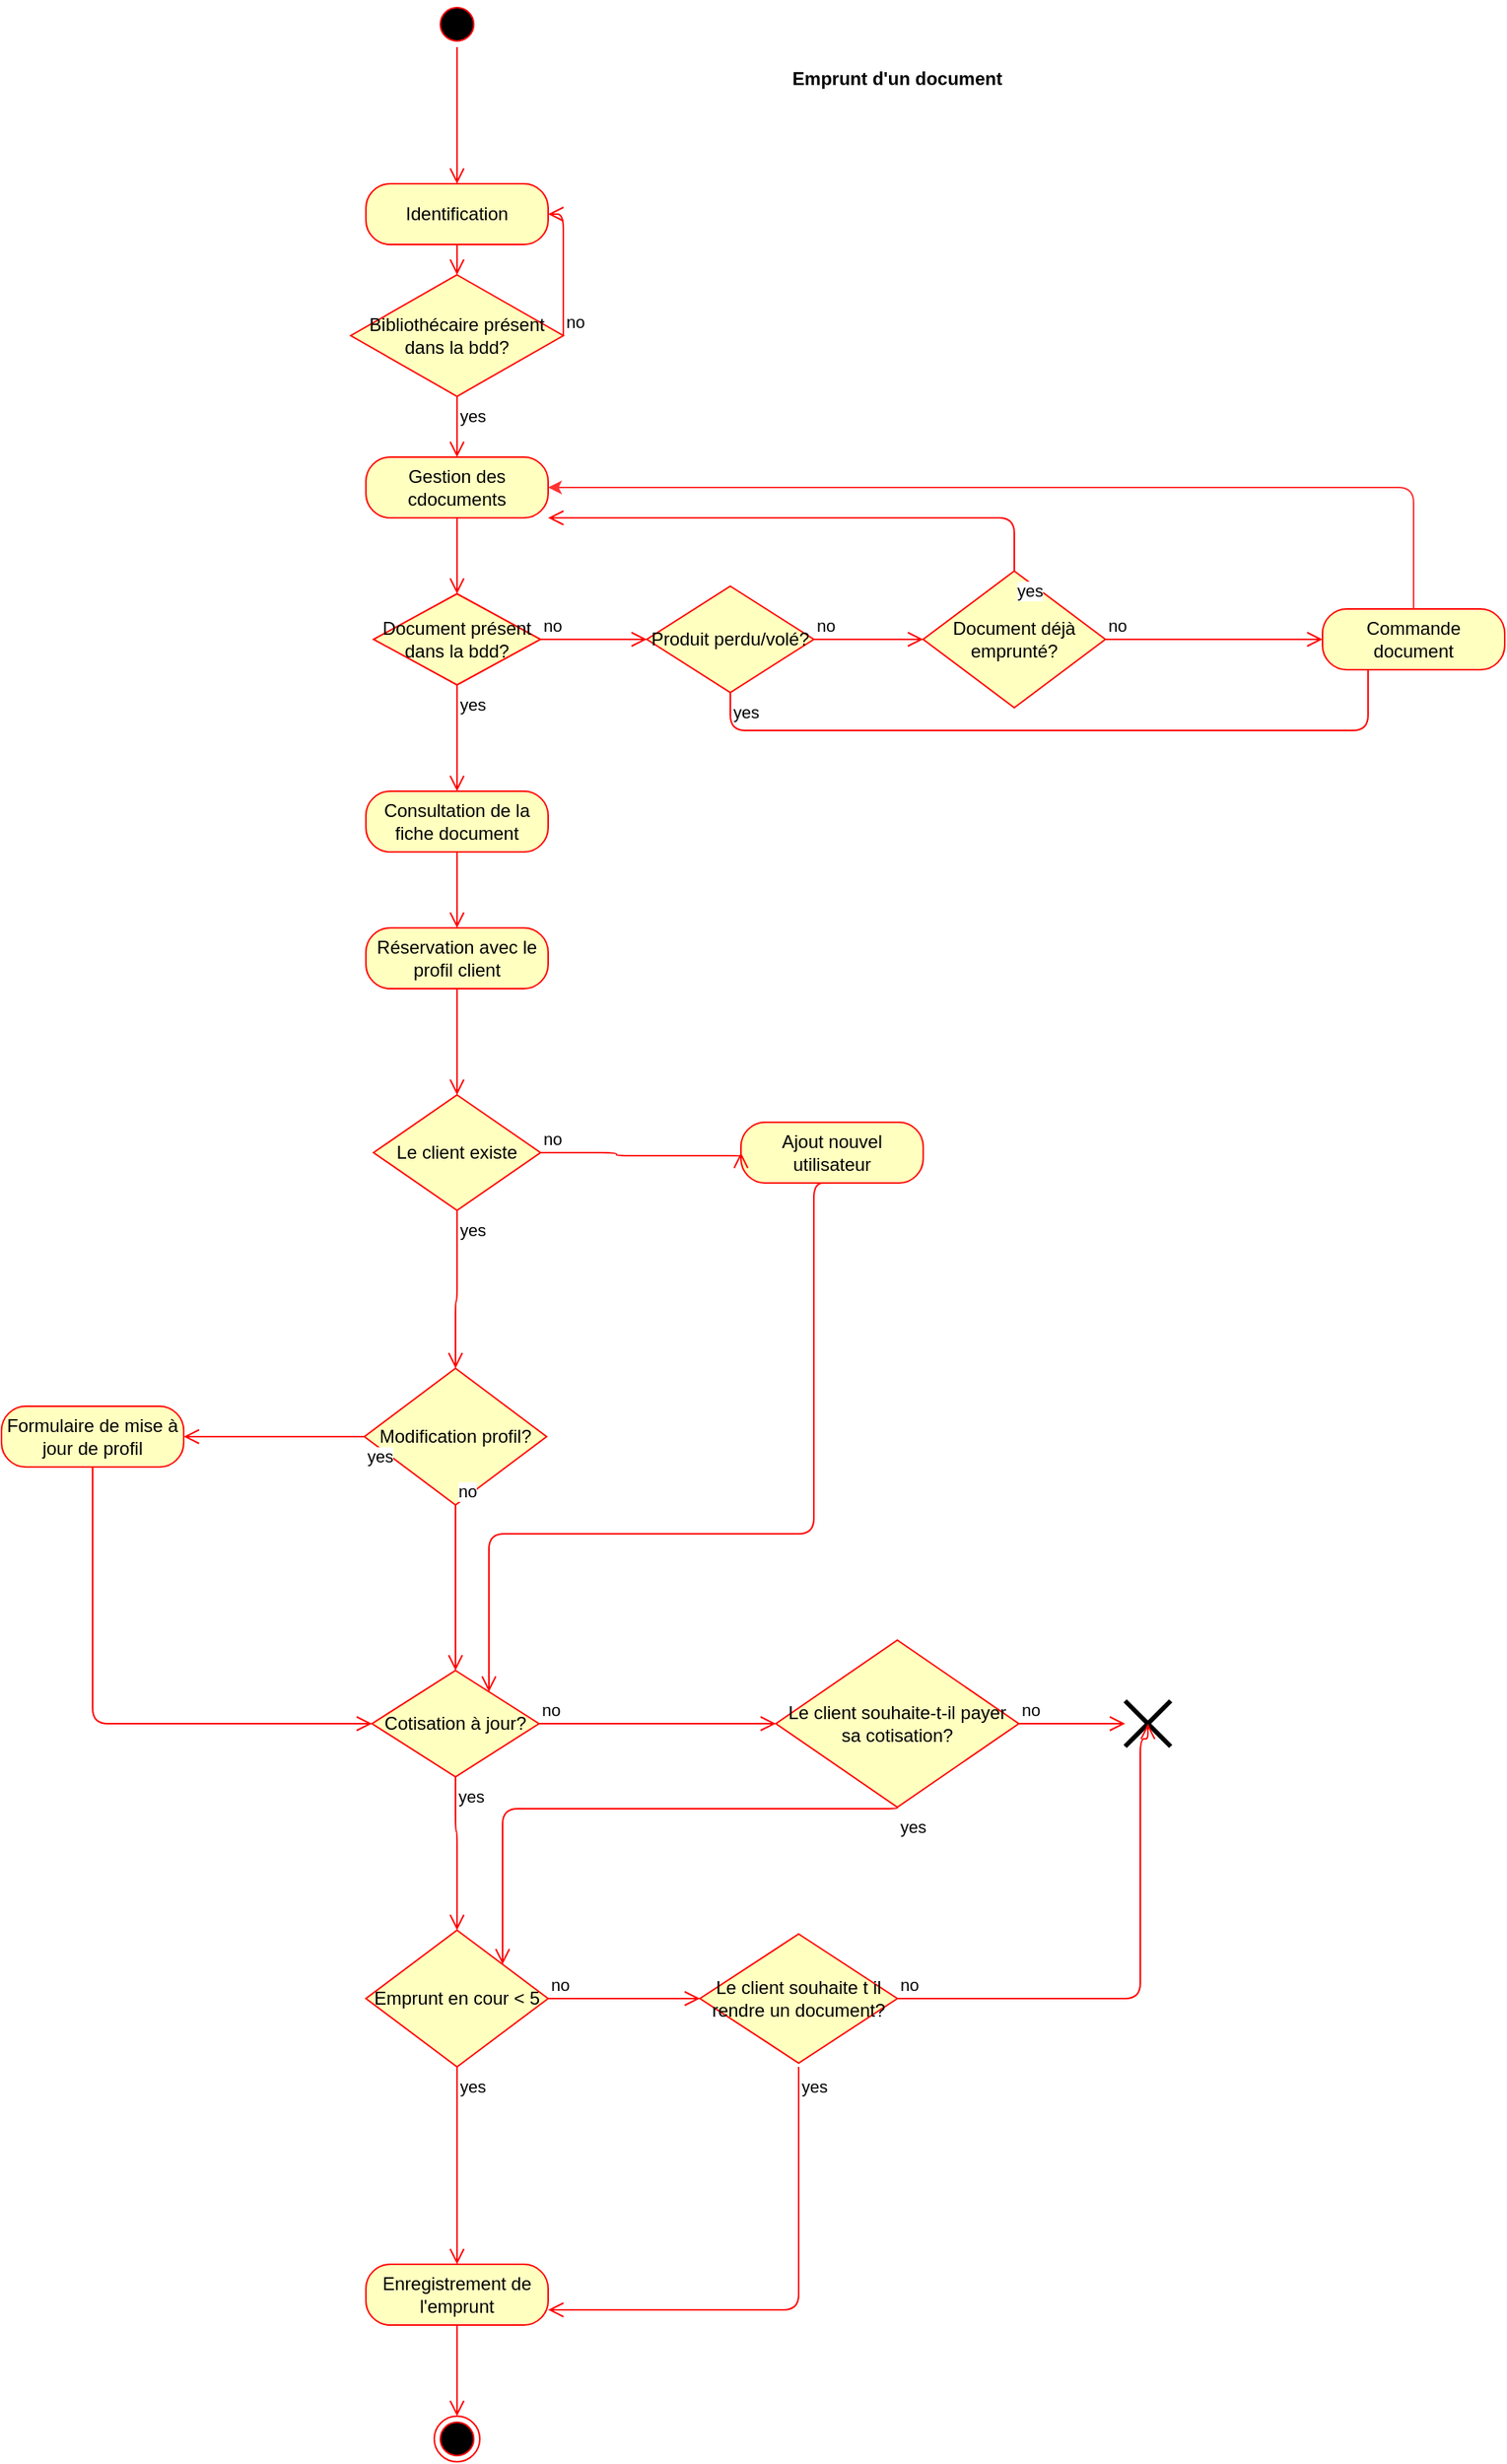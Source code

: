 <mxfile version="14.2.5" type="device"><diagram id="YswEuc8ckbI0zos5Hebf" name="Diagramme de séquence système - cas médiathèque"><mxGraphModel dx="1022" dy="706" grid="1" gridSize="10" guides="1" tooltips="1" connect="1" arrows="1" fold="1" page="1" pageScale="1" pageWidth="827" pageHeight="1169" math="0" shadow="0"><root><mxCell id="L1BmYL_BGALF5hEhQiVD-0"/><mxCell id="L1BmYL_BGALF5hEhQiVD-1" parent="L1BmYL_BGALF5hEhQiVD-0"/><mxCell id="L1BmYL_BGALF5hEhQiVD-3" value="Identification" style="rounded=1;whiteSpace=wrap;html=1;arcSize=40;fontColor=#000000;fillColor=#ffffc0;strokeColor=#ff0000;" parent="L1BmYL_BGALF5hEhQiVD-1" vertex="1"><mxGeometry x="340" y="120" width="120" height="40" as="geometry"/></mxCell><mxCell id="L1BmYL_BGALF5hEhQiVD-7" value="Emprunt d'un document" style="text;align=center;fontStyle=1;verticalAlign=middle;spacingLeft=3;spacingRight=3;strokeColor=none;rotatable=0;points=[[0,0.5],[1,0.5]];portConstraint=eastwest;" parent="L1BmYL_BGALF5hEhQiVD-1" vertex="1"><mxGeometry x="620" y="30" width="140" height="40" as="geometry"/></mxCell><mxCell id="L1BmYL_BGALF5hEhQiVD-11" value="Gestion des cdocuments" style="rounded=1;whiteSpace=wrap;html=1;arcSize=40;fontColor=#000000;fillColor=#ffffc0;strokeColor=#ff0000;" parent="L1BmYL_BGALF5hEhQiVD-1" vertex="1"><mxGeometry x="340" y="300" width="120" height="40" as="geometry"/></mxCell><mxCell id="L1BmYL_BGALF5hEhQiVD-12" value="" style="edgeStyle=orthogonalEdgeStyle;html=1;verticalAlign=bottom;endArrow=open;endSize=8;strokeColor=#ff0000;entryX=0.5;entryY=0;entryDx=0;entryDy=0;" parent="L1BmYL_BGALF5hEhQiVD-1" source="L1BmYL_BGALF5hEhQiVD-11" target="UEnX6X43mjp_kIC1FK8z-7" edge="1"><mxGeometry relative="1" as="geometry"><mxPoint x="400" y="360" as="targetPoint"/></mxGeometry></mxCell><mxCell id="L1BmYL_BGALF5hEhQiVD-14" value="Ajout nouvel utilisateur" style="rounded=1;whiteSpace=wrap;html=1;arcSize=40;fontColor=#000000;fillColor=#ffffc0;strokeColor=#ff0000;" parent="L1BmYL_BGALF5hEhQiVD-1" vertex="1"><mxGeometry x="587" y="738" width="120" height="40" as="geometry"/></mxCell><mxCell id="L1BmYL_BGALF5hEhQiVD-17" value="Consultation de la fiche document" style="rounded=1;whiteSpace=wrap;html=1;arcSize=40;fontColor=#000000;fillColor=#ffffc0;strokeColor=#ff0000;" parent="L1BmYL_BGALF5hEhQiVD-1" vertex="1"><mxGeometry x="340" y="520" width="120" height="40" as="geometry"/></mxCell><mxCell id="UEnX6X43mjp_kIC1FK8z-0" value="" style="ellipse;html=1;shape=startState;fillColor=#000000;strokeColor=#ff0000;" parent="L1BmYL_BGALF5hEhQiVD-1" vertex="1"><mxGeometry x="385" width="30" height="30" as="geometry"/></mxCell><mxCell id="UEnX6X43mjp_kIC1FK8z-1" value="" style="edgeStyle=orthogonalEdgeStyle;html=1;verticalAlign=bottom;endArrow=open;endSize=8;strokeColor=#ff0000;" parent="L1BmYL_BGALF5hEhQiVD-1" source="UEnX6X43mjp_kIC1FK8z-0" edge="1"><mxGeometry relative="1" as="geometry"><mxPoint x="400" y="120" as="targetPoint"/></mxGeometry></mxCell><mxCell id="UEnX6X43mjp_kIC1FK8z-2" value="Bibliothécaire présent dans la bdd?" style="rhombus;whiteSpace=wrap;html=1;fillColor=#ffffc0;strokeColor=#ff0000;" parent="L1BmYL_BGALF5hEhQiVD-1" vertex="1"><mxGeometry x="330" y="180" width="140" height="80" as="geometry"/></mxCell><mxCell id="UEnX6X43mjp_kIC1FK8z-3" value="no" style="edgeStyle=orthogonalEdgeStyle;html=1;align=left;verticalAlign=bottom;endArrow=open;endSize=8;strokeColor=#ff0000;entryX=1;entryY=0.5;entryDx=0;entryDy=0;" parent="L1BmYL_BGALF5hEhQiVD-1" source="UEnX6X43mjp_kIC1FK8z-2" target="L1BmYL_BGALF5hEhQiVD-3" edge="1"><mxGeometry x="-1" relative="1" as="geometry"><mxPoint x="540" y="220" as="targetPoint"/><Array as="points"><mxPoint x="470" y="140"/></Array></mxGeometry></mxCell><mxCell id="UEnX6X43mjp_kIC1FK8z-4" value="yes" style="edgeStyle=orthogonalEdgeStyle;html=1;align=left;verticalAlign=top;endArrow=open;endSize=8;strokeColor=#ff0000;" parent="L1BmYL_BGALF5hEhQiVD-1" source="UEnX6X43mjp_kIC1FK8z-2" target="L1BmYL_BGALF5hEhQiVD-11" edge="1"><mxGeometry x="-1" relative="1" as="geometry"><mxPoint x="400" y="300" as="targetPoint"/></mxGeometry></mxCell><mxCell id="UEnX6X43mjp_kIC1FK8z-7" value="Document présent dans la bdd?" style="rhombus;whiteSpace=wrap;html=1;fillColor=#ffffc0;strokeColor=#ff0000;" parent="L1BmYL_BGALF5hEhQiVD-1" vertex="1"><mxGeometry x="345" y="390" width="110" height="60" as="geometry"/></mxCell><mxCell id="UEnX6X43mjp_kIC1FK8z-8" value="no" style="edgeStyle=orthogonalEdgeStyle;html=1;align=left;verticalAlign=bottom;endArrow=open;endSize=8;strokeColor=#ff0000;entryX=0;entryY=0.5;entryDx=0;entryDy=0;" parent="L1BmYL_BGALF5hEhQiVD-1" source="UEnX6X43mjp_kIC1FK8z-7" target="UEnX6X43mjp_kIC1FK8z-11" edge="1"><mxGeometry x="-1" relative="1" as="geometry"><mxPoint x="490" y="420" as="targetPoint"/></mxGeometry></mxCell><mxCell id="UEnX6X43mjp_kIC1FK8z-9" value="yes" style="edgeStyle=orthogonalEdgeStyle;html=1;align=left;verticalAlign=top;endArrow=open;endSize=8;strokeColor=#ff0000;entryX=0.5;entryY=0;entryDx=0;entryDy=0;" parent="L1BmYL_BGALF5hEhQiVD-1" source="UEnX6X43mjp_kIC1FK8z-7" target="L1BmYL_BGALF5hEhQiVD-17" edge="1"><mxGeometry x="-1" relative="1" as="geometry"><mxPoint x="400" y="480" as="targetPoint"/></mxGeometry></mxCell><mxCell id="UEnX6X43mjp_kIC1FK8z-11" value="Produit perdu/volé?" style="rhombus;whiteSpace=wrap;html=1;fillColor=#ffffc0;strokeColor=#ff0000;" parent="L1BmYL_BGALF5hEhQiVD-1" vertex="1"><mxGeometry x="525" y="385" width="110" height="70" as="geometry"/></mxCell><mxCell id="UEnX6X43mjp_kIC1FK8z-12" value="no" style="edgeStyle=orthogonalEdgeStyle;html=1;align=left;verticalAlign=bottom;endArrow=open;endSize=8;strokeColor=#ff0000;entryX=0;entryY=0.5;entryDx=0;entryDy=0;" parent="L1BmYL_BGALF5hEhQiVD-1" source="UEnX6X43mjp_kIC1FK8z-11" target="UEnX6X43mjp_kIC1FK8z-16" edge="1"><mxGeometry x="-1" relative="1" as="geometry"><mxPoint x="680" y="420" as="targetPoint"/></mxGeometry></mxCell><mxCell id="UEnX6X43mjp_kIC1FK8z-13" value="yes" style="edgeStyle=orthogonalEdgeStyle;html=1;align=left;verticalAlign=top;endArrow=open;endSize=8;strokeColor=#ff0000;entryX=0.25;entryY=0;entryDx=0;entryDy=0;" parent="L1BmYL_BGALF5hEhQiVD-1" source="UEnX6X43mjp_kIC1FK8z-11" target="UEnX6X43mjp_kIC1FK8z-19" edge="1"><mxGeometry x="-1" relative="1" as="geometry"><mxPoint x="590" y="500" as="targetPoint"/><Array as="points"><mxPoint x="580" y="480"/><mxPoint x="1000" y="480"/></Array></mxGeometry></mxCell><mxCell id="UEnX6X43mjp_kIC1FK8z-16" value="Document déjà emprunté?" style="rhombus;whiteSpace=wrap;html=1;fillColor=#ffffc0;strokeColor=#ff0000;" parent="L1BmYL_BGALF5hEhQiVD-1" vertex="1"><mxGeometry x="707" y="375" width="120" height="90" as="geometry"/></mxCell><mxCell id="UEnX6X43mjp_kIC1FK8z-17" value="no" style="edgeStyle=orthogonalEdgeStyle;html=1;align=left;verticalAlign=bottom;endArrow=open;endSize=8;strokeColor=#ff0000;" parent="L1BmYL_BGALF5hEhQiVD-1" source="UEnX6X43mjp_kIC1FK8z-16" target="UEnX6X43mjp_kIC1FK8z-19" edge="1"><mxGeometry x="-1" relative="1" as="geometry"><mxPoint x="950" y="420" as="targetPoint"/><Array as="points"><mxPoint x="940" y="420"/></Array></mxGeometry></mxCell><mxCell id="UEnX6X43mjp_kIC1FK8z-18" value="yes" style="edgeStyle=orthogonalEdgeStyle;html=1;align=left;verticalAlign=top;endArrow=open;endSize=8;strokeColor=#ff0000;entryX=1;entryY=1;entryDx=0;entryDy=0;" parent="L1BmYL_BGALF5hEhQiVD-1" source="UEnX6X43mjp_kIC1FK8z-16" target="L1BmYL_BGALF5hEhQiVD-11" edge="1"><mxGeometry x="-1" relative="1" as="geometry"><mxPoint x="800" y="520" as="targetPoint"/><Array as="points"><mxPoint x="767" y="340"/></Array></mxGeometry></mxCell><mxCell id="UEnX6X43mjp_kIC1FK8z-19" value="Commande document" style="rounded=1;whiteSpace=wrap;html=1;arcSize=40;fontColor=#000000;fillColor=#ffffc0;strokeColor=#ff0000;" parent="L1BmYL_BGALF5hEhQiVD-1" vertex="1"><mxGeometry x="970" y="400" width="120" height="40" as="geometry"/></mxCell><mxCell id="UEnX6X43mjp_kIC1FK8z-20" value="" style="endArrow=classic;html=1;strokeColor=#FF3333;exitX=0.5;exitY=0;exitDx=0;exitDy=0;entryX=1;entryY=0.5;entryDx=0;entryDy=0;" parent="L1BmYL_BGALF5hEhQiVD-1" source="UEnX6X43mjp_kIC1FK8z-19" target="L1BmYL_BGALF5hEhQiVD-11" edge="1"><mxGeometry width="50" height="50" relative="1" as="geometry"><mxPoint x="710" y="540" as="sourcePoint"/><mxPoint x="760" y="490" as="targetPoint"/><Array as="points"><mxPoint x="1030" y="320"/></Array></mxGeometry></mxCell><mxCell id="UEnX6X43mjp_kIC1FK8z-22" value="" style="edgeStyle=orthogonalEdgeStyle;html=1;verticalAlign=bottom;endArrow=open;endSize=8;strokeColor=#ff0000;entryX=0.5;entryY=0;entryDx=0;entryDy=0;" parent="L1BmYL_BGALF5hEhQiVD-1" source="UEnX6X43mjp_kIC1FK8z-21" target="UEnX6X43mjp_kIC1FK8z-25" edge="1"><mxGeometry relative="1" as="geometry"><mxPoint x="400" y="700" as="targetPoint"/></mxGeometry></mxCell><mxCell id="UEnX6X43mjp_kIC1FK8z-23" value="" style="edgeStyle=orthogonalEdgeStyle;html=1;verticalAlign=bottom;endArrow=open;endSize=8;strokeColor=#ff0000;exitX=0.5;exitY=1;exitDx=0;exitDy=0;" parent="L1BmYL_BGALF5hEhQiVD-1" source="UEnX6X43mjp_kIC1FK8z-21" edge="1"><mxGeometry relative="1" as="geometry"><mxPoint x="400" y="650" as="targetPoint"/><mxPoint x="410" y="700" as="sourcePoint"/></mxGeometry></mxCell><mxCell id="UEnX6X43mjp_kIC1FK8z-21" value="Réservation avec le profil client" style="rounded=1;whiteSpace=wrap;html=1;arcSize=40;fontColor=#000000;fillColor=#ffffc0;strokeColor=#ff0000;" parent="L1BmYL_BGALF5hEhQiVD-1" vertex="1"><mxGeometry x="340" y="610" width="120" height="40" as="geometry"/></mxCell><mxCell id="UEnX6X43mjp_kIC1FK8z-24" value="" style="edgeStyle=orthogonalEdgeStyle;html=1;verticalAlign=bottom;endArrow=open;endSize=8;strokeColor=#ff0000;exitX=0.5;exitY=1;exitDx=0;exitDy=0;" parent="L1BmYL_BGALF5hEhQiVD-1" source="L1BmYL_BGALF5hEhQiVD-17" target="UEnX6X43mjp_kIC1FK8z-21" edge="1"><mxGeometry relative="1" as="geometry"><mxPoint x="400" y="650" as="targetPoint"/><mxPoint x="400" y="560" as="sourcePoint"/></mxGeometry></mxCell><mxCell id="UEnX6X43mjp_kIC1FK8z-25" value="Le client existe" style="rhombus;whiteSpace=wrap;html=1;fillColor=#ffffc0;strokeColor=#ff0000;" parent="L1BmYL_BGALF5hEhQiVD-1" vertex="1"><mxGeometry x="345" y="720" width="110" height="76" as="geometry"/></mxCell><mxCell id="UEnX6X43mjp_kIC1FK8z-26" value="no" style="edgeStyle=orthogonalEdgeStyle;html=1;align=left;verticalAlign=bottom;endArrow=open;endSize=8;strokeColor=#ff0000;entryX=0;entryY=0.5;entryDx=0;entryDy=0;" parent="L1BmYL_BGALF5hEhQiVD-1" source="UEnX6X43mjp_kIC1FK8z-25" target="L1BmYL_BGALF5hEhQiVD-14" edge="1"><mxGeometry x="-1" relative="1" as="geometry"><mxPoint x="530" y="760" as="targetPoint"/><Array as="points"><mxPoint x="505" y="758"/><mxPoint x="505" y="760"/></Array></mxGeometry></mxCell><mxCell id="UEnX6X43mjp_kIC1FK8z-27" value="yes" style="edgeStyle=orthogonalEdgeStyle;html=1;align=left;verticalAlign=top;endArrow=open;endSize=8;strokeColor=#ff0000;entryX=0.5;entryY=0;entryDx=0;entryDy=0;" parent="L1BmYL_BGALF5hEhQiVD-1" source="UEnX6X43mjp_kIC1FK8z-25" target="UEnX6X43mjp_kIC1FK8z-28" edge="1"><mxGeometry x="-1" relative="1" as="geometry"><mxPoint x="400" y="870" as="targetPoint"/><Array as="points"><mxPoint x="400" y="856"/><mxPoint x="399" y="856"/></Array></mxGeometry></mxCell><mxCell id="UEnX6X43mjp_kIC1FK8z-28" value="Modification profil?" style="rhombus;whiteSpace=wrap;html=1;fillColor=#ffffc0;strokeColor=#ff0000;" parent="L1BmYL_BGALF5hEhQiVD-1" vertex="1"><mxGeometry x="339" y="900" width="120" height="90" as="geometry"/></mxCell><mxCell id="UEnX6X43mjp_kIC1FK8z-29" value="no" style="edgeStyle=orthogonalEdgeStyle;html=1;align=left;verticalAlign=bottom;endArrow=open;endSize=8;strokeColor=#ff0000;exitX=0.5;exitY=1;exitDx=0;exitDy=0;entryX=0.5;entryY=0;entryDx=0;entryDy=0;" parent="L1BmYL_BGALF5hEhQiVD-1" source="UEnX6X43mjp_kIC1FK8z-28" target="UEnX6X43mjp_kIC1FK8z-31" edge="1"><mxGeometry x="-1" relative="1" as="geometry"><mxPoint x="399" y="1070" as="targetPoint"/></mxGeometry></mxCell><mxCell id="UEnX6X43mjp_kIC1FK8z-30" value="yes" style="edgeStyle=orthogonalEdgeStyle;html=1;align=left;verticalAlign=top;endArrow=open;endSize=8;strokeColor=#ff0000;exitX=0;exitY=0.5;exitDx=0;exitDy=0;entryX=1;entryY=0.5;entryDx=0;entryDy=0;" parent="L1BmYL_BGALF5hEhQiVD-1" source="UEnX6X43mjp_kIC1FK8z-28" target="UEnX6X43mjp_kIC1FK8z-40" edge="1"><mxGeometry x="-1" relative="1" as="geometry"><mxPoint x="220" y="945" as="targetPoint"/></mxGeometry></mxCell><mxCell id="UEnX6X43mjp_kIC1FK8z-31" value="Cotisation à jour?" style="rhombus;whiteSpace=wrap;html=1;fillColor=#ffffc0;strokeColor=#ff0000;" parent="L1BmYL_BGALF5hEhQiVD-1" vertex="1"><mxGeometry x="344" y="1099" width="110" height="70" as="geometry"/></mxCell><mxCell id="UEnX6X43mjp_kIC1FK8z-32" value="no" style="edgeStyle=orthogonalEdgeStyle;html=1;align=left;verticalAlign=bottom;endArrow=open;endSize=8;strokeColor=#ff0000;entryX=0;entryY=0.5;entryDx=0;entryDy=0;" parent="L1BmYL_BGALF5hEhQiVD-1" source="UEnX6X43mjp_kIC1FK8z-31" target="UEnX6X43mjp_kIC1FK8z-43" edge="1"><mxGeometry x="-1" relative="1" as="geometry"><mxPoint x="560" y="1134" as="targetPoint"/><Array as="points"/></mxGeometry></mxCell><mxCell id="UEnX6X43mjp_kIC1FK8z-33" value="yes" style="edgeStyle=orthogonalEdgeStyle;html=1;align=left;verticalAlign=top;endArrow=open;endSize=8;strokeColor=#ff0000;entryX=0.5;entryY=0;entryDx=0;entryDy=0;" parent="L1BmYL_BGALF5hEhQiVD-1" source="UEnX6X43mjp_kIC1FK8z-31" target="UEnX6X43mjp_kIC1FK8z-34" edge="1"><mxGeometry x="-1" relative="1" as="geometry"><mxPoint x="400" y="1240" as="targetPoint"/><Array as="points"><mxPoint x="399" y="1205"/><mxPoint x="400" y="1205"/></Array></mxGeometry></mxCell><mxCell id="UEnX6X43mjp_kIC1FK8z-34" value="Emprunt en cour &amp;lt; 5" style="rhombus;whiteSpace=wrap;html=1;fillColor=#ffffc0;strokeColor=#ff0000;" parent="L1BmYL_BGALF5hEhQiVD-1" vertex="1"><mxGeometry x="340" y="1270" width="120" height="90" as="geometry"/></mxCell><mxCell id="UEnX6X43mjp_kIC1FK8z-35" value="no" style="edgeStyle=orthogonalEdgeStyle;html=1;align=left;verticalAlign=bottom;endArrow=open;endSize=8;strokeColor=#ff0000;" parent="L1BmYL_BGALF5hEhQiVD-1" source="UEnX6X43mjp_kIC1FK8z-34" target="UEnX6X43mjp_kIC1FK8z-47" edge="1"><mxGeometry x="-1" relative="1" as="geometry"><mxPoint x="560" y="1340" as="targetPoint"/></mxGeometry></mxCell><mxCell id="UEnX6X43mjp_kIC1FK8z-36" value="yes" style="edgeStyle=orthogonalEdgeStyle;html=1;align=left;verticalAlign=top;endArrow=open;endSize=8;strokeColor=#ff0000;" parent="L1BmYL_BGALF5hEhQiVD-1" source="UEnX6X43mjp_kIC1FK8z-34" target="UEnX6X43mjp_kIC1FK8z-37" edge="1"><mxGeometry x="-1" relative="1" as="geometry"><mxPoint x="400" y="1440" as="targetPoint"/><Array as="points"/></mxGeometry></mxCell><mxCell id="UEnX6X43mjp_kIC1FK8z-37" value="Enregistrement de l'emprunt" style="rounded=1;whiteSpace=wrap;html=1;arcSize=40;fontColor=#000000;fillColor=#ffffc0;strokeColor=#ff0000;" parent="L1BmYL_BGALF5hEhQiVD-1" vertex="1"><mxGeometry x="340" y="1490" width="120" height="40" as="geometry"/></mxCell><mxCell id="UEnX6X43mjp_kIC1FK8z-38" value="" style="edgeStyle=orthogonalEdgeStyle;html=1;align=left;verticalAlign=top;endArrow=open;endSize=8;strokeColor=#ff0000;exitX=0.5;exitY=1;exitDx=0;exitDy=0;" parent="L1BmYL_BGALF5hEhQiVD-1" source="UEnX6X43mjp_kIC1FK8z-37" target="UEnX6X43mjp_kIC1FK8z-39" edge="1"><mxGeometry x="-1" relative="1" as="geometry"><mxPoint x="400" y="1720" as="targetPoint"/><mxPoint x="410" y="1580" as="sourcePoint"/><Array as="points"><mxPoint x="400" y="1580"/><mxPoint x="400" y="1580"/></Array></mxGeometry></mxCell><mxCell id="UEnX6X43mjp_kIC1FK8z-39" value="" style="ellipse;html=1;shape=endState;fillColor=#000000;strokeColor=#ff0000;" parent="L1BmYL_BGALF5hEhQiVD-1" vertex="1"><mxGeometry x="385" y="1590" width="30" height="30" as="geometry"/></mxCell><mxCell id="UEnX6X43mjp_kIC1FK8z-40" value="Formulaire de mise à jour de profil" style="rounded=1;whiteSpace=wrap;html=1;arcSize=40;fontColor=#000000;fillColor=#ffffc0;strokeColor=#ff0000;" parent="L1BmYL_BGALF5hEhQiVD-1" vertex="1"><mxGeometry x="100" y="925" width="120" height="40" as="geometry"/></mxCell><mxCell id="UEnX6X43mjp_kIC1FK8z-41" value="" style="edgeStyle=orthogonalEdgeStyle;html=1;verticalAlign=bottom;endArrow=open;endSize=8;strokeColor=#ff0000;entryX=0;entryY=0.5;entryDx=0;entryDy=0;" parent="L1BmYL_BGALF5hEhQiVD-1" source="UEnX6X43mjp_kIC1FK8z-40" target="UEnX6X43mjp_kIC1FK8z-31" edge="1"><mxGeometry relative="1" as="geometry"><mxPoint x="160" y="1030" as="targetPoint"/><Array as="points"><mxPoint x="160" y="1134"/></Array></mxGeometry></mxCell><mxCell id="UEnX6X43mjp_kIC1FK8z-42" value="" style="edgeStyle=orthogonalEdgeStyle;html=1;verticalAlign=bottom;endArrow=open;endSize=8;strokeColor=#ff0000;entryX=0.7;entryY=0.2;entryDx=0;entryDy=0;exitX=0.5;exitY=1;exitDx=0;exitDy=0;entryPerimeter=0;" parent="L1BmYL_BGALF5hEhQiVD-1" source="L1BmYL_BGALF5hEhQiVD-14" target="UEnX6X43mjp_kIC1FK8z-31" edge="1"><mxGeometry relative="1" as="geometry"><mxPoint x="819" y="1009" as="targetPoint"/><mxPoint x="635" y="840" as="sourcePoint"/><Array as="points"><mxPoint x="635" y="778"/><mxPoint x="635" y="1009"/><mxPoint x="421" y="1009"/></Array></mxGeometry></mxCell><mxCell id="UEnX6X43mjp_kIC1FK8z-43" value="Le client souhaite-t-il payer sa cotisation?" style="rhombus;whiteSpace=wrap;html=1;fillColor=#ffffc0;strokeColor=#ff0000;" parent="L1BmYL_BGALF5hEhQiVD-1" vertex="1"><mxGeometry x="610" y="1079" width="160" height="110" as="geometry"/></mxCell><mxCell id="UEnX6X43mjp_kIC1FK8z-44" value="no" style="edgeStyle=orthogonalEdgeStyle;html=1;align=left;verticalAlign=bottom;endArrow=open;endSize=8;strokeColor=#ff0000;" parent="L1BmYL_BGALF5hEhQiVD-1" source="UEnX6X43mjp_kIC1FK8z-43" target="UEnX6X43mjp_kIC1FK8z-46" edge="1"><mxGeometry x="-1" relative="1" as="geometry"><mxPoint x="890" y="1134" as="targetPoint"/><Array as="points"><mxPoint x="870" y="1134"/></Array></mxGeometry></mxCell><mxCell id="UEnX6X43mjp_kIC1FK8z-45" value="yes" style="edgeStyle=orthogonalEdgeStyle;html=1;align=left;verticalAlign=top;endArrow=open;endSize=8;strokeColor=#ff0000;entryX=1;entryY=0;entryDx=0;entryDy=0;" parent="L1BmYL_BGALF5hEhQiVD-1" source="UEnX6X43mjp_kIC1FK8z-43" target="UEnX6X43mjp_kIC1FK8z-34" edge="1"><mxGeometry x="-1" relative="1" as="geometry"><mxPoint x="730" y="1240" as="targetPoint"/><Array as="points"><mxPoint x="690" y="1190"/><mxPoint x="430" y="1190"/></Array></mxGeometry></mxCell><mxCell id="UEnX6X43mjp_kIC1FK8z-46" value="" style="shape=umlDestroy;whiteSpace=wrap;html=1;strokeWidth=3;" parent="L1BmYL_BGALF5hEhQiVD-1" vertex="1"><mxGeometry x="840" y="1119" width="30" height="30" as="geometry"/></mxCell><mxCell id="UEnX6X43mjp_kIC1FK8z-47" value="Le client souhaite t il rendre un document?" style="rhombus;whiteSpace=wrap;html=1;fillColor=#ffffc0;strokeColor=#ff0000;" parent="L1BmYL_BGALF5hEhQiVD-1" vertex="1"><mxGeometry x="560" y="1272.5" width="130" height="85" as="geometry"/></mxCell><mxCell id="UEnX6X43mjp_kIC1FK8z-48" value="yes" style="edgeStyle=orthogonalEdgeStyle;html=1;align=left;verticalAlign=top;endArrow=open;endSize=8;strokeColor=#ff0000;entryX=1;entryY=0.75;entryDx=0;entryDy=0;" parent="L1BmYL_BGALF5hEhQiVD-1" target="UEnX6X43mjp_kIC1FK8z-37" edge="1"><mxGeometry x="-1" relative="1" as="geometry"><mxPoint x="624.5" y="1500" as="targetPoint"/><mxPoint x="625" y="1360" as="sourcePoint"/><Array as="points"><mxPoint x="625" y="1520"/></Array></mxGeometry></mxCell><mxCell id="UEnX6X43mjp_kIC1FK8z-49" value="no" style="edgeStyle=orthogonalEdgeStyle;html=1;align=left;verticalAlign=bottom;endArrow=open;endSize=8;strokeColor=#ff0000;exitX=1;exitY=0.5;exitDx=0;exitDy=0;entryX=0.5;entryY=0.5;entryDx=0;entryDy=0;entryPerimeter=0;" parent="L1BmYL_BGALF5hEhQiVD-1" source="UEnX6X43mjp_kIC1FK8z-47" target="UEnX6X43mjp_kIC1FK8z-46" edge="1"><mxGeometry x="-1" relative="1" as="geometry"><mxPoint x="860" y="1140" as="targetPoint"/><mxPoint x="780" y="1144" as="sourcePoint"/><Array as="points"><mxPoint x="850" y="1315"/><mxPoint x="850" y="1144"/><mxPoint x="855" y="1144"/></Array></mxGeometry></mxCell><mxCell id="iIKsd7T_GzycsGkA73yW-0" value="" style="edgeStyle=orthogonalEdgeStyle;html=1;verticalAlign=bottom;endArrow=open;endSize=8;strokeColor=#ff0000;exitX=0.5;exitY=1;exitDx=0;exitDy=0;entryX=0.5;entryY=0;entryDx=0;entryDy=0;" edge="1" parent="L1BmYL_BGALF5hEhQiVD-1" source="L1BmYL_BGALF5hEhQiVD-3" target="UEnX6X43mjp_kIC1FK8z-2"><mxGeometry relative="1" as="geometry"><mxPoint x="410" y="130" as="targetPoint"/><mxPoint x="410" y="40" as="sourcePoint"/></mxGeometry></mxCell></root></mxGraphModel></diagram></mxfile>